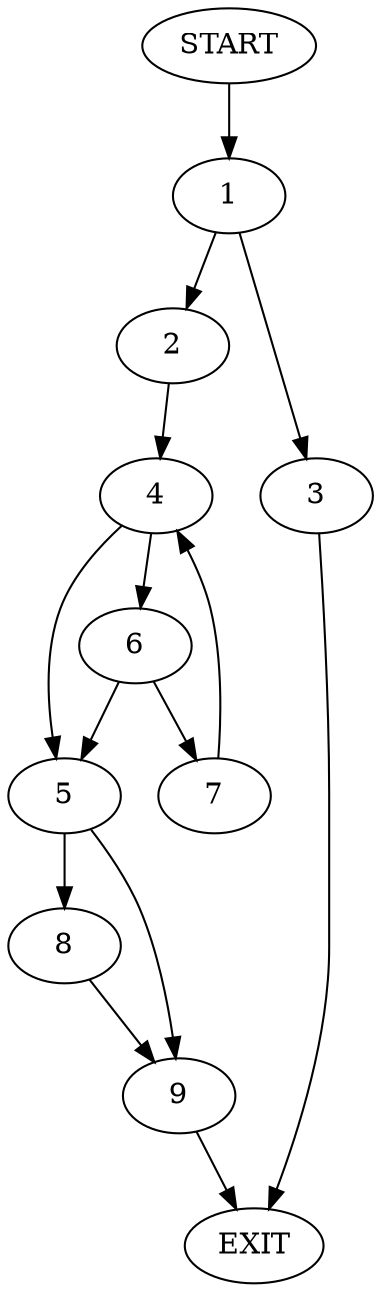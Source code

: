 digraph {
0 [label="START"]
10 [label="EXIT"]
0 -> 1
1 -> 2
1 -> 3
3 -> 10
2 -> 4
4 -> 5
4 -> 6
6 -> 7
6 -> 5
5 -> 8
5 -> 9
7 -> 4
8 -> 9
9 -> 10
}

